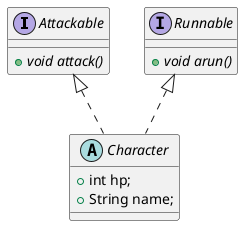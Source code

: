 @startuml

interface Attackable {
    + {abstract} void attack()
}

interface Runnable {
    + {abstract} void arun()
}

abstract class Character implements Attackable, Runnable {
    + int hp;
    + String name;
}

@enduml 